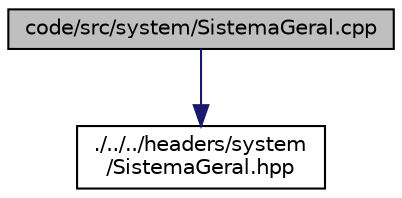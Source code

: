 digraph "code/src/system/SistemaGeral.cpp"
{
 // LATEX_PDF_SIZE
  edge [fontname="Helvetica",fontsize="10",labelfontname="Helvetica",labelfontsize="10"];
  node [fontname="Helvetica",fontsize="10",shape=record];
  Node1 [label="code/src/system/SistemaGeral.cpp",height=0.2,width=0.4,color="black", fillcolor="grey75", style="filled", fontcolor="black",tooltip=" "];
  Node1 -> Node2 [color="midnightblue",fontsize="10",style="solid",fontname="Helvetica"];
  Node2 [label="./../../headers/system\l/SistemaGeral.hpp",height=0.2,width=0.4,color="black", fillcolor="white", style="filled",URL="$code_2headers_2system_2SistemaGeral_8hpp.html",tooltip=" "];
}
